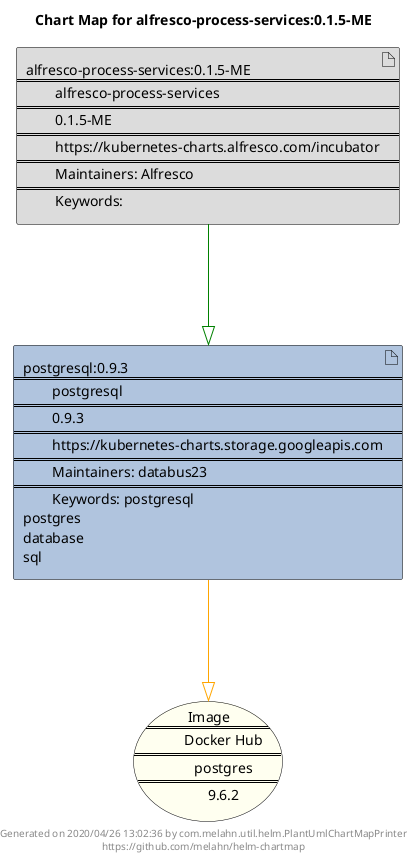 @startuml
skinparam linetype ortho
skinparam backgroundColor white
skinparam usecaseBorderColor black
skinparam usecaseArrowColor LightSlateGray
skinparam artifactBorderColor black
skinparam artifactArrowColor LightSlateGray

title Chart Map for alfresco-process-services:0.1.5-ME

'There are 2 referenced Helm Charts
artifact "postgresql:0.9.3\n====\n\tpostgresql\n====\n\t0.9.3\n====\n\thttps://kubernetes-charts.storage.googleapis.com\n====\n\tMaintainers: databus23\n====\n\tKeywords: postgresql\npostgres\ndatabase\nsql" as postgresql_0_9_3 #LightSteelBlue
artifact "alfresco-process-services:0.1.5-ME\n====\n\talfresco-process-services\n====\n\t0.1.5-ME\n====\n\thttps://kubernetes-charts.alfresco.com/incubator\n====\n\tMaintainers: Alfresco\n====\n\tKeywords: " as alfresco_process_services_0_1_5_ME #Gainsboro

'There is one referenced Docker Image
usecase "Image\n====\n\tDocker Hub\n====\n\tpostgres\n====\n\t9.6.2" as postgres_9_6_2 #Ivory

'Chart Dependencies
alfresco_process_services_0_1_5_ME--[#green]-|>postgresql_0_9_3
postgresql_0_9_3--[#orange]-|>postgres_9_6_2

center footer Generated on 2020/04/26 13:02:36 by com.melahn.util.helm.PlantUmlChartMapPrinter\nhttps://github.com/melahn/helm-chartmap
@enduml
